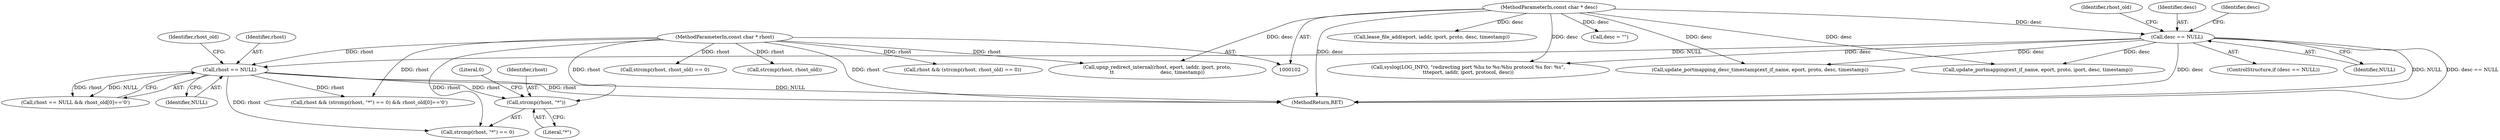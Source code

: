 digraph "0_miniupnp_f321c2066b96d18afa5158dfa2d2873a2957ef38@API" {
"1000215" [label="(Call,strcmp(rhost, \"*\"))"];
"1000202" [label="(Call,rhost == NULL)"];
"1000103" [label="(MethodParameterIn,const char * rhost)"];
"1000157" [label="(Call,desc == NULL)"];
"1000108" [label="(MethodParameterIn,const char * desc)"];
"1000108" [label="(MethodParameterIn,const char * desc)"];
"1000226" [label="(Call,strcmp(rhost, rhost_old) == 0)"];
"1000268" [label="(Call,update_portmapping_desc_timestamp(ext_if_name, eport, proto, desc, timestamp))"];
"1000204" [label="(Identifier,NULL)"];
"1000157" [label="(Call,desc == NULL)"];
"1000207" [label="(Identifier,rhost_old)"];
"1000156" [label="(ControlStructure,if (desc == NULL))"];
"1000257" [label="(Call,update_portmapping(ext_if_name, eport, proto, iport, desc, timestamp))"];
"1000211" [label="(Call,rhost && (strcmp(rhost, \"*\") == 0) && rhost_old[0]=='\0')"];
"1000227" [label="(Call,strcmp(rhost, rhost_old))"];
"1000216" [label="(Identifier,rhost)"];
"1000159" [label="(Identifier,NULL)"];
"1000282" [label="(Call,lease_file_add(eport, iaddr, iport, proto, desc, timestamp))"];
"1000165" [label="(Identifier,rhost_old)"];
"1000224" [label="(Call,rhost && (strcmp(rhost, rhost_old) == 0))"];
"1000352" [label="(MethodReturn,RET)"];
"1000335" [label="(Call,syslog(LOG_INFO, \"redirecting port %hu to %s:%hu protocol %s for: %s\",\n\t\t\teport, iaddr, iport, protocol, desc))"];
"1000217" [label="(Literal,\"*\")"];
"1000344" [label="(Call,upnp_redirect_internal(rhost, eport, iaddr, iport, proto,\n\t\t                              desc, timestamp))"];
"1000158" [label="(Identifier,desc)"];
"1000161" [label="(Identifier,desc)"];
"1000218" [label="(Literal,0)"];
"1000214" [label="(Call,strcmp(rhost, \"*\") == 0)"];
"1000201" [label="(Call,rhost == NULL && rhost_old[0]=='\0')"];
"1000203" [label="(Identifier,rhost)"];
"1000202" [label="(Call,rhost == NULL)"];
"1000103" [label="(MethodParameterIn,const char * rhost)"];
"1000160" [label="(Call,desc = \"\")"];
"1000215" [label="(Call,strcmp(rhost, \"*\"))"];
"1000215" -> "1000214"  [label="AST: "];
"1000215" -> "1000217"  [label="CFG: "];
"1000216" -> "1000215"  [label="AST: "];
"1000217" -> "1000215"  [label="AST: "];
"1000218" -> "1000215"  [label="CFG: "];
"1000202" -> "1000215"  [label="DDG: rhost"];
"1000103" -> "1000215"  [label="DDG: rhost"];
"1000202" -> "1000201"  [label="AST: "];
"1000202" -> "1000204"  [label="CFG: "];
"1000203" -> "1000202"  [label="AST: "];
"1000204" -> "1000202"  [label="AST: "];
"1000207" -> "1000202"  [label="CFG: "];
"1000201" -> "1000202"  [label="CFG: "];
"1000202" -> "1000352"  [label="DDG: rhost"];
"1000202" -> "1000352"  [label="DDG: NULL"];
"1000202" -> "1000201"  [label="DDG: rhost"];
"1000202" -> "1000201"  [label="DDG: NULL"];
"1000103" -> "1000202"  [label="DDG: rhost"];
"1000157" -> "1000202"  [label="DDG: NULL"];
"1000202" -> "1000211"  [label="DDG: rhost"];
"1000202" -> "1000214"  [label="DDG: rhost"];
"1000103" -> "1000102"  [label="AST: "];
"1000103" -> "1000352"  [label="DDG: rhost"];
"1000103" -> "1000211"  [label="DDG: rhost"];
"1000103" -> "1000214"  [label="DDG: rhost"];
"1000103" -> "1000224"  [label="DDG: rhost"];
"1000103" -> "1000226"  [label="DDG: rhost"];
"1000103" -> "1000227"  [label="DDG: rhost"];
"1000103" -> "1000344"  [label="DDG: rhost"];
"1000157" -> "1000156"  [label="AST: "];
"1000157" -> "1000159"  [label="CFG: "];
"1000158" -> "1000157"  [label="AST: "];
"1000159" -> "1000157"  [label="AST: "];
"1000161" -> "1000157"  [label="CFG: "];
"1000165" -> "1000157"  [label="CFG: "];
"1000157" -> "1000352"  [label="DDG: NULL"];
"1000157" -> "1000352"  [label="DDG: desc == NULL"];
"1000157" -> "1000352"  [label="DDG: desc"];
"1000108" -> "1000157"  [label="DDG: desc"];
"1000157" -> "1000257"  [label="DDG: desc"];
"1000157" -> "1000268"  [label="DDG: desc"];
"1000157" -> "1000335"  [label="DDG: desc"];
"1000108" -> "1000102"  [label="AST: "];
"1000108" -> "1000352"  [label="DDG: desc"];
"1000108" -> "1000160"  [label="DDG: desc"];
"1000108" -> "1000257"  [label="DDG: desc"];
"1000108" -> "1000268"  [label="DDG: desc"];
"1000108" -> "1000282"  [label="DDG: desc"];
"1000108" -> "1000335"  [label="DDG: desc"];
"1000108" -> "1000344"  [label="DDG: desc"];
}
